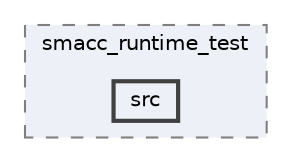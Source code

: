 digraph "smacc_diagnostics/smacc_runtime_test/src"
{
 // LATEX_PDF_SIZE
  bgcolor="transparent";
  edge [fontname=Helvetica,fontsize=10,labelfontname=Helvetica,labelfontsize=10];
  node [fontname=Helvetica,fontsize=10,shape=box,height=0.2,width=0.4];
  compound=true
  subgraph clusterdir_b31d8934460e8a702e640cb7a0707977 {
    graph [ bgcolor="#edf0f7", pencolor="grey50", label="smacc_runtime_test", fontname=Helvetica,fontsize=10 style="filled,dashed", URL="dir_b31d8934460e8a702e640cb7a0707977.html",tooltip=""]
  dir_e03b9e711e99a852479a52cbc8f5c042 [label="src", fillcolor="#edf0f7", color="grey25", style="filled,bold", URL="dir_e03b9e711e99a852479a52cbc8f5c042.html",tooltip=""];
  }
}
